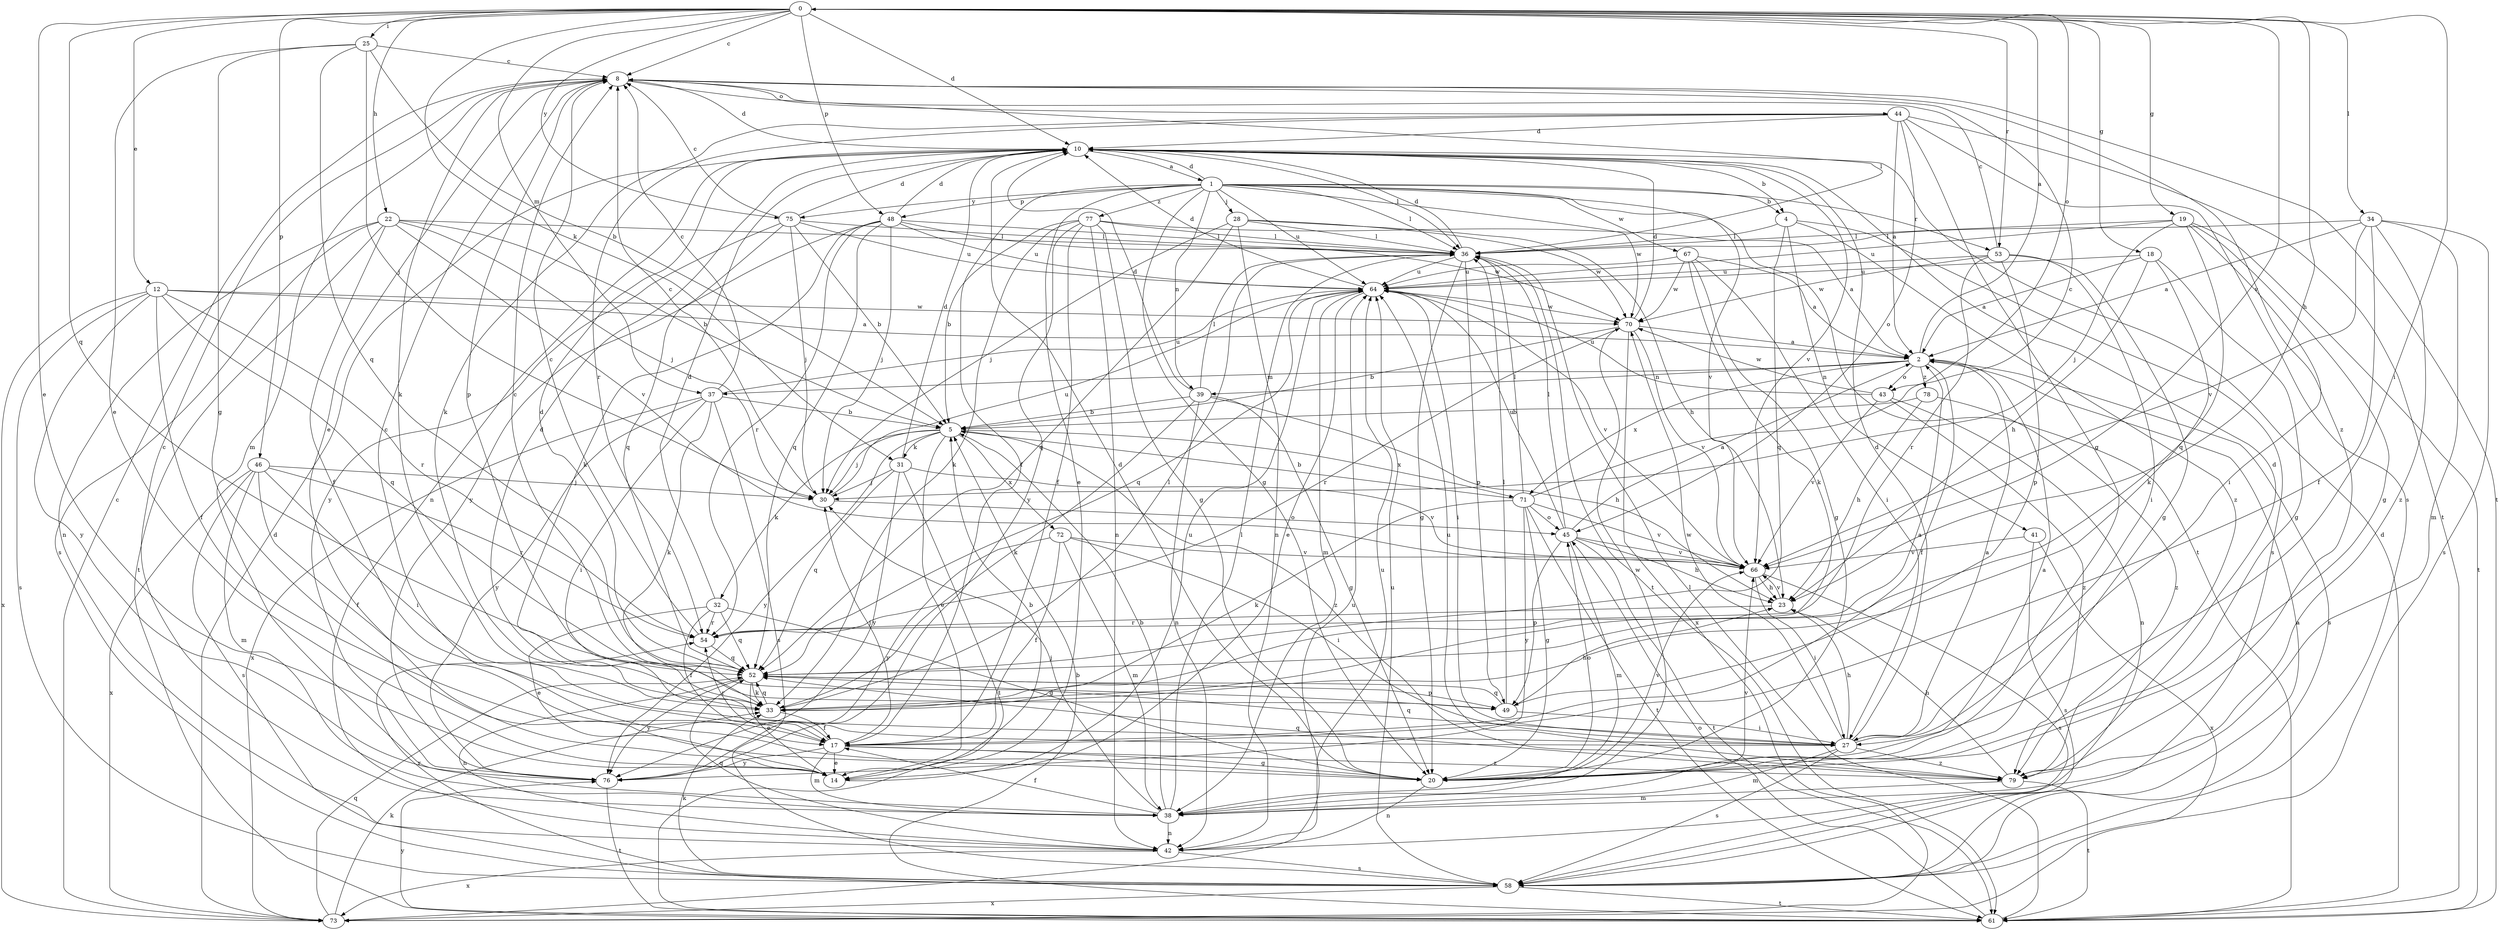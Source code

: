 strict digraph  {
0;
1;
2;
4;
5;
8;
10;
12;
14;
17;
18;
19;
20;
22;
23;
25;
27;
28;
30;
31;
32;
33;
34;
36;
37;
38;
39;
41;
42;
43;
44;
45;
46;
48;
49;
52;
53;
54;
58;
61;
64;
66;
67;
70;
71;
72;
73;
75;
76;
77;
78;
79;
0 -> 8  [label=c];
0 -> 10  [label=d];
0 -> 12  [label=e];
0 -> 14  [label=e];
0 -> 18  [label=g];
0 -> 19  [label=g];
0 -> 22  [label=h];
0 -> 23  [label=h];
0 -> 25  [label=i];
0 -> 27  [label=i];
0 -> 31  [label=k];
0 -> 34  [label=l];
0 -> 37  [label=m];
0 -> 43  [label=o];
0 -> 46  [label=p];
0 -> 48  [label=p];
0 -> 52  [label=q];
0 -> 53  [label=r];
0 -> 66  [label=v];
0 -> 75  [label=y];
1 -> 4  [label=b];
1 -> 10  [label=d];
1 -> 14  [label=e];
1 -> 17  [label=f];
1 -> 20  [label=g];
1 -> 28  [label=j];
1 -> 36  [label=l];
1 -> 39  [label=n];
1 -> 48  [label=p];
1 -> 53  [label=r];
1 -> 61  [label=t];
1 -> 64  [label=u];
1 -> 66  [label=v];
1 -> 67  [label=w];
1 -> 70  [label=w];
1 -> 75  [label=y];
1 -> 77  [label=z];
2 -> 0  [label=a];
2 -> 17  [label=f];
2 -> 37  [label=m];
2 -> 39  [label=n];
2 -> 43  [label=o];
2 -> 58  [label=s];
2 -> 71  [label=x];
2 -> 78  [label=z];
4 -> 36  [label=l];
4 -> 41  [label=n];
4 -> 52  [label=q];
4 -> 58  [label=s];
4 -> 79  [label=z];
5 -> 14  [label=e];
5 -> 30  [label=j];
5 -> 31  [label=k];
5 -> 32  [label=k];
5 -> 71  [label=x];
5 -> 72  [label=x];
5 -> 76  [label=y];
5 -> 79  [label=z];
8 -> 10  [label=d];
8 -> 14  [label=e];
8 -> 33  [label=k];
8 -> 36  [label=l];
8 -> 38  [label=m];
8 -> 44  [label=o];
8 -> 49  [label=p];
8 -> 61  [label=t];
8 -> 79  [label=z];
10 -> 1  [label=a];
10 -> 4  [label=b];
10 -> 36  [label=l];
10 -> 42  [label=n];
10 -> 66  [label=v];
12 -> 2  [label=a];
12 -> 17  [label=f];
12 -> 52  [label=q];
12 -> 54  [label=r];
12 -> 58  [label=s];
12 -> 70  [label=w];
12 -> 73  [label=x];
12 -> 76  [label=y];
14 -> 5  [label=b];
14 -> 64  [label=u];
17 -> 14  [label=e];
17 -> 20  [label=g];
17 -> 30  [label=j];
17 -> 38  [label=m];
17 -> 54  [label=r];
17 -> 76  [label=y];
17 -> 79  [label=z];
18 -> 2  [label=a];
18 -> 20  [label=g];
18 -> 23  [label=h];
18 -> 33  [label=k];
18 -> 64  [label=u];
19 -> 20  [label=g];
19 -> 27  [label=i];
19 -> 30  [label=j];
19 -> 36  [label=l];
19 -> 52  [label=q];
19 -> 61  [label=t];
19 -> 64  [label=u];
20 -> 2  [label=a];
20 -> 8  [label=c];
20 -> 10  [label=d];
20 -> 42  [label=n];
20 -> 45  [label=o];
20 -> 66  [label=v];
22 -> 5  [label=b];
22 -> 17  [label=f];
22 -> 30  [label=j];
22 -> 36  [label=l];
22 -> 42  [label=n];
22 -> 58  [label=s];
22 -> 61  [label=t];
22 -> 66  [label=v];
23 -> 54  [label=r];
23 -> 66  [label=v];
25 -> 5  [label=b];
25 -> 8  [label=c];
25 -> 14  [label=e];
25 -> 20  [label=g];
25 -> 30  [label=j];
25 -> 52  [label=q];
27 -> 2  [label=a];
27 -> 10  [label=d];
27 -> 23  [label=h];
27 -> 38  [label=m];
27 -> 52  [label=q];
27 -> 58  [label=s];
27 -> 70  [label=w];
27 -> 79  [label=z];
28 -> 23  [label=h];
28 -> 30  [label=j];
28 -> 36  [label=l];
28 -> 42  [label=n];
28 -> 52  [label=q];
28 -> 70  [label=w];
30 -> 8  [label=c];
30 -> 45  [label=o];
30 -> 64  [label=u];
31 -> 10  [label=d];
31 -> 30  [label=j];
31 -> 52  [label=q];
31 -> 61  [label=t];
31 -> 66  [label=v];
31 -> 76  [label=y];
32 -> 10  [label=d];
32 -> 14  [label=e];
32 -> 17  [label=f];
32 -> 20  [label=g];
32 -> 52  [label=q];
32 -> 54  [label=r];
33 -> 2  [label=a];
33 -> 10  [label=d];
33 -> 17  [label=f];
33 -> 36  [label=l];
33 -> 52  [label=q];
34 -> 2  [label=a];
34 -> 17  [label=f];
34 -> 36  [label=l];
34 -> 38  [label=m];
34 -> 58  [label=s];
34 -> 66  [label=v];
34 -> 79  [label=z];
36 -> 10  [label=d];
36 -> 20  [label=g];
36 -> 49  [label=p];
36 -> 61  [label=t];
36 -> 64  [label=u];
37 -> 5  [label=b];
37 -> 8  [label=c];
37 -> 27  [label=i];
37 -> 33  [label=k];
37 -> 58  [label=s];
37 -> 64  [label=u];
37 -> 73  [label=x];
37 -> 76  [label=y];
38 -> 5  [label=b];
38 -> 8  [label=c];
38 -> 17  [label=f];
38 -> 30  [label=j];
38 -> 36  [label=l];
38 -> 42  [label=n];
38 -> 66  [label=v];
38 -> 70  [label=w];
39 -> 5  [label=b];
39 -> 10  [label=d];
39 -> 20  [label=g];
39 -> 23  [label=h];
39 -> 33  [label=k];
39 -> 36  [label=l];
39 -> 42  [label=n];
41 -> 58  [label=s];
41 -> 66  [label=v];
41 -> 73  [label=x];
42 -> 52  [label=q];
42 -> 58  [label=s];
42 -> 64  [label=u];
42 -> 73  [label=x];
43 -> 42  [label=n];
43 -> 64  [label=u];
43 -> 66  [label=v];
43 -> 70  [label=w];
43 -> 79  [label=z];
44 -> 2  [label=a];
44 -> 10  [label=d];
44 -> 20  [label=g];
44 -> 33  [label=k];
44 -> 45  [label=o];
44 -> 54  [label=r];
44 -> 58  [label=s];
44 -> 61  [label=t];
45 -> 2  [label=a];
45 -> 23  [label=h];
45 -> 36  [label=l];
45 -> 38  [label=m];
45 -> 49  [label=p];
45 -> 61  [label=t];
45 -> 64  [label=u];
45 -> 66  [label=v];
46 -> 17  [label=f];
46 -> 27  [label=i];
46 -> 30  [label=j];
46 -> 38  [label=m];
46 -> 54  [label=r];
46 -> 58  [label=s];
46 -> 73  [label=x];
48 -> 10  [label=d];
48 -> 30  [label=j];
48 -> 33  [label=k];
48 -> 36  [label=l];
48 -> 52  [label=q];
48 -> 54  [label=r];
48 -> 64  [label=u];
48 -> 70  [label=w];
48 -> 76  [label=y];
49 -> 8  [label=c];
49 -> 23  [label=h];
49 -> 27  [label=i];
49 -> 36  [label=l];
49 -> 52  [label=q];
52 -> 10  [label=d];
52 -> 14  [label=e];
52 -> 33  [label=k];
52 -> 42  [label=n];
52 -> 49  [label=p];
52 -> 76  [label=y];
53 -> 8  [label=c];
53 -> 20  [label=g];
53 -> 27  [label=i];
53 -> 49  [label=p];
53 -> 54  [label=r];
53 -> 64  [label=u];
53 -> 70  [label=w];
54 -> 8  [label=c];
54 -> 52  [label=q];
58 -> 2  [label=a];
58 -> 33  [label=k];
58 -> 54  [label=r];
58 -> 61  [label=t];
58 -> 64  [label=u];
58 -> 73  [label=x];
61 -> 5  [label=b];
61 -> 10  [label=d];
61 -> 36  [label=l];
61 -> 45  [label=o];
61 -> 76  [label=y];
64 -> 10  [label=d];
64 -> 14  [label=e];
64 -> 27  [label=i];
64 -> 38  [label=m];
64 -> 52  [label=q];
64 -> 66  [label=v];
64 -> 70  [label=w];
66 -> 23  [label=h];
66 -> 27  [label=i];
66 -> 58  [label=s];
67 -> 2  [label=a];
67 -> 20  [label=g];
67 -> 27  [label=i];
67 -> 33  [label=k];
67 -> 64  [label=u];
67 -> 70  [label=w];
70 -> 2  [label=a];
70 -> 5  [label=b];
70 -> 10  [label=d];
70 -> 54  [label=r];
70 -> 66  [label=v];
70 -> 73  [label=x];
71 -> 5  [label=b];
71 -> 8  [label=c];
71 -> 20  [label=g];
71 -> 33  [label=k];
71 -> 36  [label=l];
71 -> 45  [label=o];
71 -> 61  [label=t];
71 -> 66  [label=v];
71 -> 76  [label=y];
72 -> 17  [label=f];
72 -> 27  [label=i];
72 -> 38  [label=m];
72 -> 66  [label=v];
72 -> 76  [label=y];
73 -> 8  [label=c];
73 -> 10  [label=d];
73 -> 33  [label=k];
73 -> 52  [label=q];
73 -> 64  [label=u];
75 -> 5  [label=b];
75 -> 8  [label=c];
75 -> 10  [label=d];
75 -> 30  [label=j];
75 -> 36  [label=l];
75 -> 52  [label=q];
75 -> 64  [label=u];
75 -> 76  [label=y];
76 -> 61  [label=t];
77 -> 2  [label=a];
77 -> 5  [label=b];
77 -> 17  [label=f];
77 -> 20  [label=g];
77 -> 33  [label=k];
77 -> 36  [label=l];
77 -> 42  [label=n];
77 -> 76  [label=y];
78 -> 5  [label=b];
78 -> 23  [label=h];
78 -> 79  [label=z];
79 -> 10  [label=d];
79 -> 23  [label=h];
79 -> 38  [label=m];
79 -> 52  [label=q];
79 -> 61  [label=t];
79 -> 64  [label=u];
}
